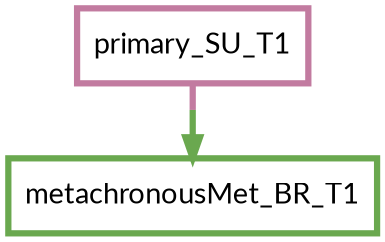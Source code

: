 digraph  {
dpi=600;size=3.5;
metachronousMet_BR_T1 [color="#6aa84fff", fillcolor=white, fontname=Lato, penwidth="3.0", shape=box];
primary_SU_T1 [color="#c27ba0ff", fillcolor=white, fontname=Lato, penwidth="3.0", shape=box];
primary_SU_T1 -> metachronousMet_BR_T1  [color="#c27ba0ff;0.5:#6aa84fff", key=0, penwidth=3];
}
